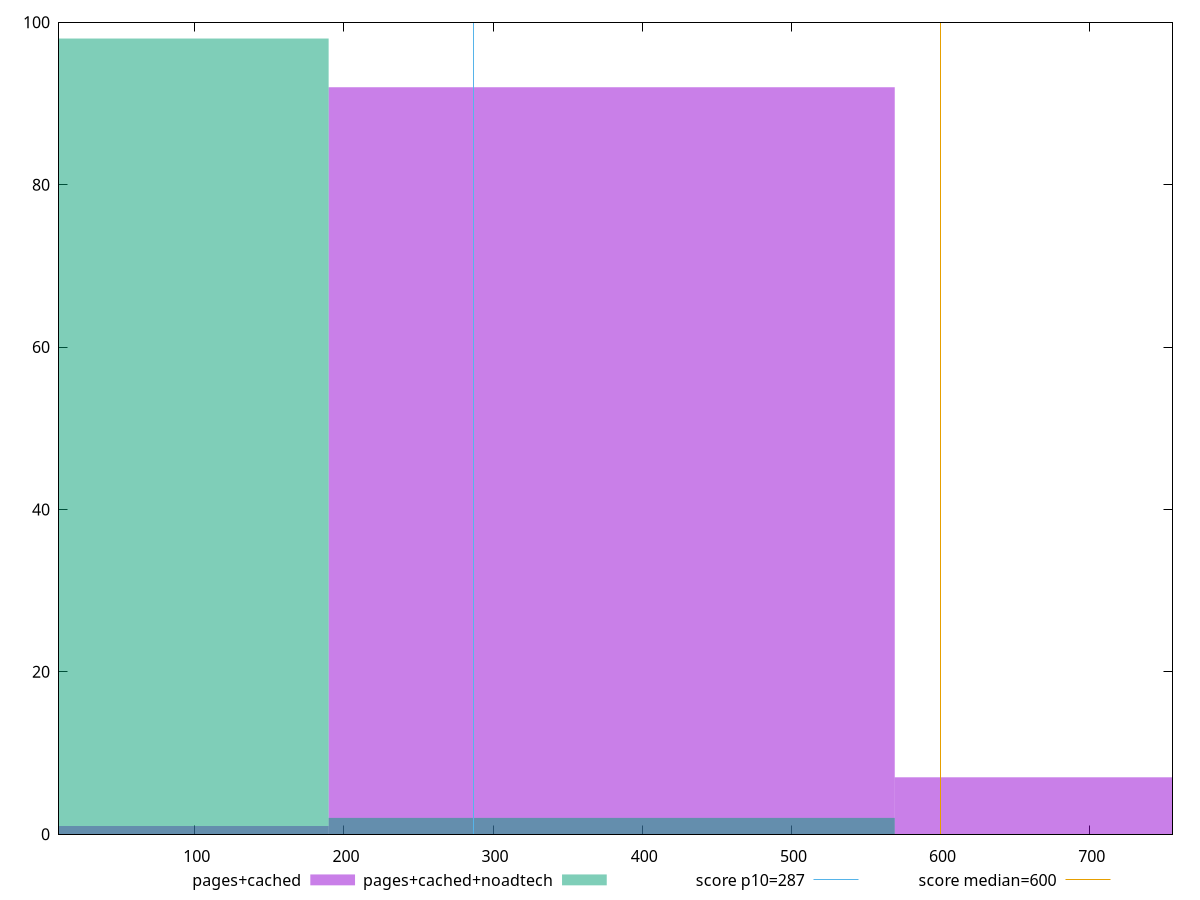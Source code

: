 reset

$pagesCached <<EOF
759.059415710221 7
379.5297078551105 92
0 1
EOF

$pagesCachedNoadtech <<EOF
0 98
379.5297078551105 2
EOF

set key outside below
set boxwidth 379.5297078551105
set xrange [9:755.4999999999991]
set yrange [0:100]
set trange [0:100]
set style fill transparent solid 0.5 noborder

set parametric
set terminal svg size 640, 500 enhanced background rgb 'white'
set output "report_00017_2021-02-10T15-08-03.406Z/total-blocking-time/comparison/histogram/1_vs_2.svg"

plot $pagesCached title "pages+cached" with boxes, \
     $pagesCachedNoadtech title "pages+cached+noadtech" with boxes, \
     287,t title "score p10=287", \
     600,t title "score median=600"

reset
